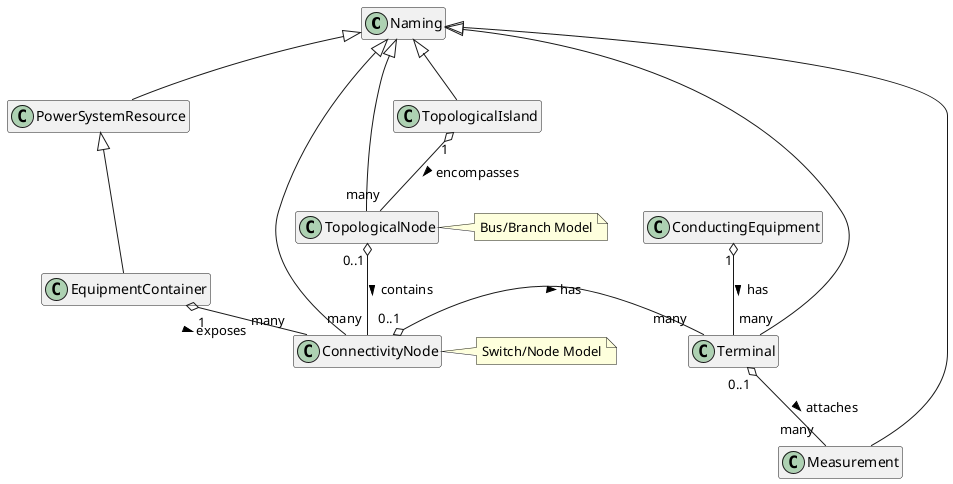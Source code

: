 @startuml
class Naming {
  String: id
}
class PowerSystemResource {
  String: id
}
class EquipmentContainer {
  String: id
}
class ConductingEquipment {
  String: id
}
class Terminal {
  String: id
}
class Measurement {
  String: id
}

class ConnectivityNode {
  String: id
}
note right: Switch/Node Model

class TopologicalNode {
  String: id
}
note right: Bus/Branch Model

class TopologicalIsland {
  String: id
}

Naming <|-- PowerSystemResource
Naming <|-- ConnectivityNode
Naming <|-- TopologicalNode
Naming <|-- TopologicalIsland
Naming <|-- Terminal
Naming <|-- Measurement
PowerSystemResource <|-- EquipmentContainer

ConductingEquipment "1" o-- "many" Terminal : has >
ConnectivityNode "0..1" o- "many" Terminal : has >
Terminal "0..1" o-- "many" Measurement : attaches >
EquipmentContainer "1" o- "many" ConnectivityNode : exposes > 
TopologicalNode "0..1" o-- "many" ConnectivityNode : contains >
TopologicalIsland "1" o-- "many" TopologicalNode : encompasses >

hide attributes
hide methods
@enduml